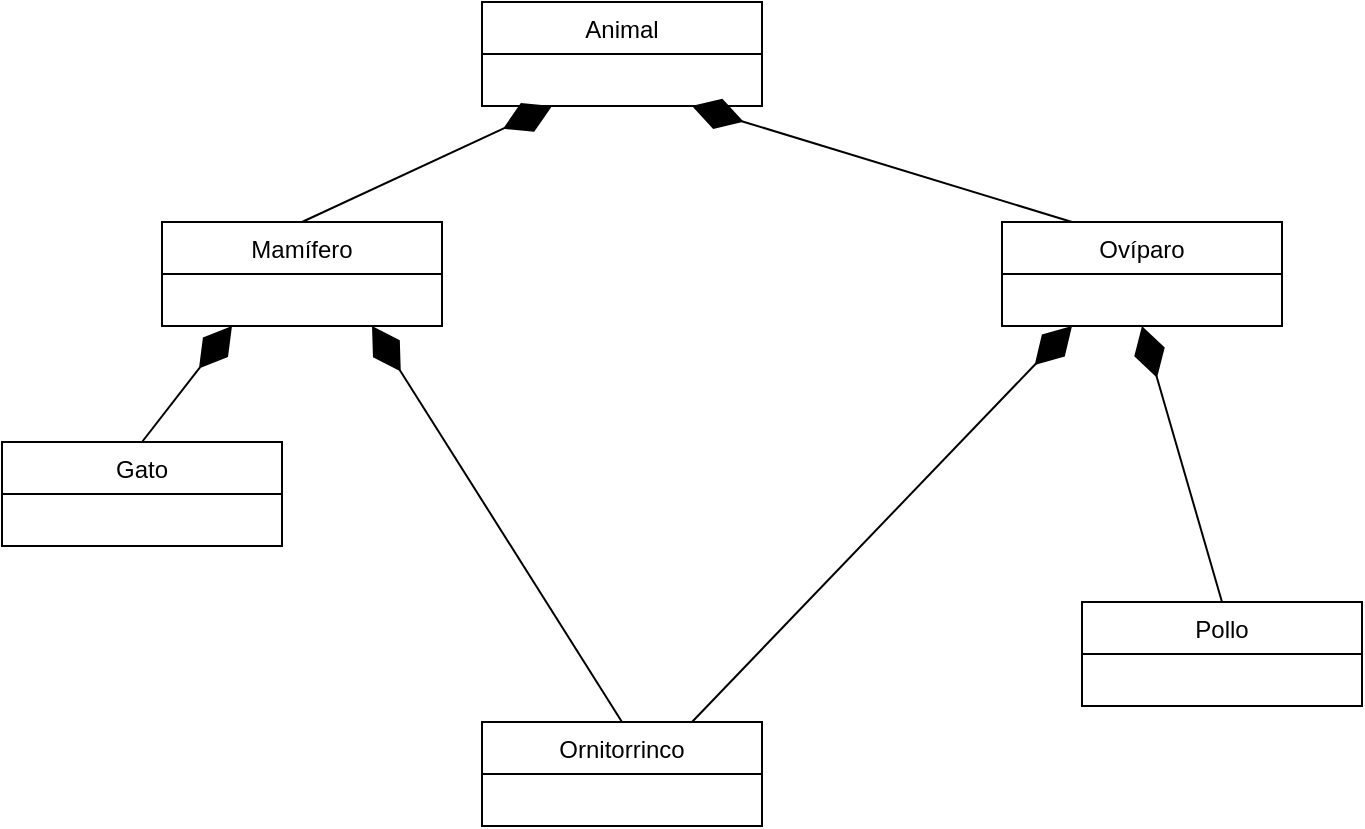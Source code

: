 <mxfile version="15.7.3" type="device"><diagram id="Fy1Eg70Q1mNWlMkq_Yod" name="Page-1"><mxGraphModel dx="868" dy="482" grid="1" gridSize="10" guides="1" tooltips="1" connect="1" arrows="1" fold="1" page="1" pageScale="1" pageWidth="827" pageHeight="1169" math="0" shadow="0"><root><mxCell id="0"/><mxCell id="1" parent="0"/><mxCell id="j4aM5ltbt2QGf_-wKxUg-5" value="Animal" style="swimlane;fontStyle=0;childLayout=stackLayout;horizontal=1;startSize=26;fillColor=none;horizontalStack=0;resizeParent=1;resizeParentMax=0;resizeLast=0;collapsible=1;marginBottom=0;fontColor=default;strokeColor=default;" parent="1" vertex="1"><mxGeometry x="330" y="60" width="140" height="52" as="geometry"/></mxCell><mxCell id="j4aM5ltbt2QGf_-wKxUg-6" value="Mamífero" style="swimlane;fontStyle=0;childLayout=stackLayout;horizontal=1;startSize=26;fillColor=none;horizontalStack=0;resizeParent=1;resizeParentMax=0;resizeLast=0;collapsible=1;marginBottom=0;fontColor=default;strokeColor=default;" parent="1" vertex="1"><mxGeometry x="170" y="170" width="140" height="52" as="geometry"/></mxCell><mxCell id="j4aM5ltbt2QGf_-wKxUg-7" value="Gato" style="swimlane;fontStyle=0;childLayout=stackLayout;horizontal=1;startSize=26;fillColor=none;horizontalStack=0;resizeParent=1;resizeParentMax=0;resizeLast=0;collapsible=1;marginBottom=0;fontColor=default;strokeColor=default;" parent="1" vertex="1"><mxGeometry x="90" y="280" width="140" height="52" as="geometry"/></mxCell><mxCell id="j4aM5ltbt2QGf_-wKxUg-8" value="Ovíparo" style="swimlane;fontStyle=0;childLayout=stackLayout;horizontal=1;startSize=26;fillColor=none;horizontalStack=0;resizeParent=1;resizeParentMax=0;resizeLast=0;collapsible=1;marginBottom=0;fontColor=default;strokeColor=default;" parent="1" vertex="1"><mxGeometry x="590" y="170" width="140" height="52" as="geometry"/></mxCell><mxCell id="j4aM5ltbt2QGf_-wKxUg-9" value="Ornitorrinco" style="swimlane;fontStyle=0;childLayout=stackLayout;horizontal=1;startSize=26;fillColor=none;horizontalStack=0;resizeParent=1;resizeParentMax=0;resizeLast=0;collapsible=1;marginBottom=0;fontColor=default;strokeColor=default;" parent="1" vertex="1"><mxGeometry x="330" y="420" width="140" height="52" as="geometry"/></mxCell><mxCell id="j4aM5ltbt2QGf_-wKxUg-10" value="Pollo" style="swimlane;fontStyle=0;childLayout=stackLayout;horizontal=1;startSize=26;fillColor=none;horizontalStack=0;resizeParent=1;resizeParentMax=0;resizeLast=0;collapsible=1;marginBottom=0;fontColor=default;strokeColor=default;" parent="1" vertex="1"><mxGeometry x="630" y="360" width="140" height="52" as="geometry"/></mxCell><mxCell id="dnWRcFlpYMXK4m9gpqbT-3" value="" style="endArrow=diamondThin;endFill=1;endSize=24;html=1;rounded=0;exitX=0.5;exitY=0;exitDx=0;exitDy=0;entryX=0.25;entryY=1;entryDx=0;entryDy=0;" edge="1" parent="1" source="j4aM5ltbt2QGf_-wKxUg-7" target="j4aM5ltbt2QGf_-wKxUg-6"><mxGeometry width="160" relative="1" as="geometry"><mxPoint x="330" y="250" as="sourcePoint"/><mxPoint x="490" y="250" as="targetPoint"/></mxGeometry></mxCell><mxCell id="dnWRcFlpYMXK4m9gpqbT-4" value="" style="endArrow=diamondThin;endFill=1;endSize=24;html=1;rounded=0;exitX=0.5;exitY=0;exitDx=0;exitDy=0;entryX=0.75;entryY=1;entryDx=0;entryDy=0;" edge="1" parent="1" source="j4aM5ltbt2QGf_-wKxUg-9" target="j4aM5ltbt2QGf_-wKxUg-6"><mxGeometry width="160" relative="1" as="geometry"><mxPoint x="330" y="250" as="sourcePoint"/><mxPoint x="490" y="250" as="targetPoint"/></mxGeometry></mxCell><mxCell id="dnWRcFlpYMXK4m9gpqbT-5" value="" style="endArrow=diamondThin;endFill=1;endSize=24;html=1;rounded=0;exitX=0.75;exitY=0;exitDx=0;exitDy=0;entryX=0.25;entryY=1;entryDx=0;entryDy=0;" edge="1" parent="1" source="j4aM5ltbt2QGf_-wKxUg-9" target="j4aM5ltbt2QGf_-wKxUg-8"><mxGeometry width="160" relative="1" as="geometry"><mxPoint x="330" y="250" as="sourcePoint"/><mxPoint x="490" y="250" as="targetPoint"/></mxGeometry></mxCell><mxCell id="dnWRcFlpYMXK4m9gpqbT-6" value="" style="endArrow=diamondThin;endFill=1;endSize=24;html=1;rounded=0;exitX=0.5;exitY=0;exitDx=0;exitDy=0;entryX=0.5;entryY=1;entryDx=0;entryDy=0;" edge="1" parent="1" source="j4aM5ltbt2QGf_-wKxUg-10" target="j4aM5ltbt2QGf_-wKxUg-8"><mxGeometry width="160" relative="1" as="geometry"><mxPoint x="330" y="250" as="sourcePoint"/><mxPoint x="490" y="250" as="targetPoint"/></mxGeometry></mxCell><mxCell id="dnWRcFlpYMXK4m9gpqbT-7" value="" style="endArrow=diamondThin;endFill=1;endSize=24;html=1;rounded=0;exitX=0.5;exitY=0;exitDx=0;exitDy=0;entryX=0.25;entryY=1;entryDx=0;entryDy=0;" edge="1" parent="1" source="j4aM5ltbt2QGf_-wKxUg-6" target="j4aM5ltbt2QGf_-wKxUg-5"><mxGeometry width="160" relative="1" as="geometry"><mxPoint x="330" y="250" as="sourcePoint"/><mxPoint x="490" y="250" as="targetPoint"/></mxGeometry></mxCell><mxCell id="dnWRcFlpYMXK4m9gpqbT-8" value="" style="endArrow=diamondThin;endFill=1;endSize=24;html=1;rounded=0;entryX=0.75;entryY=1;entryDx=0;entryDy=0;exitX=0.25;exitY=0;exitDx=0;exitDy=0;" edge="1" parent="1" source="j4aM5ltbt2QGf_-wKxUg-8" target="j4aM5ltbt2QGf_-wKxUg-5"><mxGeometry width="160" relative="1" as="geometry"><mxPoint x="330" y="250" as="sourcePoint"/><mxPoint x="490" y="250" as="targetPoint"/></mxGeometry></mxCell></root></mxGraphModel></diagram></mxfile>